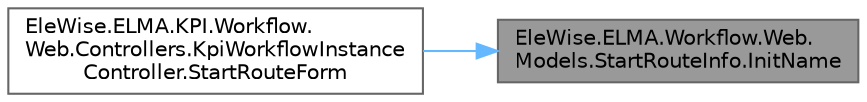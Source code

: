 digraph "EleWise.ELMA.Workflow.Web.Models.StartRouteInfo.InitName"
{
 // LATEX_PDF_SIZE
  bgcolor="transparent";
  edge [fontname=Helvetica,fontsize=10,labelfontname=Helvetica,labelfontsize=10];
  node [fontname=Helvetica,fontsize=10,shape=box,height=0.2,width=0.4];
  rankdir="RL";
  Node1 [id="Node000001",label="EleWise.ELMA.Workflow.Web.\lModels.StartRouteInfo.InitName",height=0.2,width=0.4,color="gray40", fillcolor="grey60", style="filled", fontcolor="black",tooltip=" "];
  Node1 -> Node2 [id="edge1_Node000001_Node000002",dir="back",color="steelblue1",style="solid",tooltip=" "];
  Node2 [id="Node000002",label="EleWise.ELMA.KPI.Workflow.\lWeb.Controllers.KpiWorkflowInstance\lController.StartRouteForm",height=0.2,width=0.4,color="grey40", fillcolor="white", style="filled",URL="$class_ele_wise_1_1_e_l_m_a_1_1_k_p_i_1_1_workflow_1_1_web_1_1_controllers_1_1_kpi_workflow_instance_controller.html#a064dd1445ba8bb9622ca45299e7bf612",tooltip="Форма запуска маршрута"];
}
